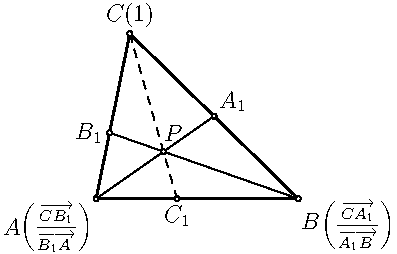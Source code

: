import geometry;
size(7cm);

triangle t = triangleabc(7,5,6);
draw(t, linewidth(bp));



point C1=0.4*t.B;//intersectionpoint(bisector(t.VA), t.CB); 
point B1=0.4*t.C;//intersectionpoint(bisector(t.VB), t.AC);

//point c1=0.6*t.AB;//intersectionpoint(bisector(t.VC), t.AB); 
//draw(segment(a1, t.A));
point i  = intersectionpoint(line(C1, t.C), line(B1,t.B));
point A1 = intersectionpoint(line(t.A, i), t.BC);

draw(segment(A1, t.A));
draw(segment(B1, t.B));
draw(segment(C1, t.C), dashed);


dot("$A_1$", A1,NE, UnFill);
dot("$B_1$", B1, W, UnFill);
dot("$C_1$", C1, S, UnFill);

dot("$P$", i, N*1.5 + E*0.7, UnFill);



defaultmassformat="$%L(%.4g)$";

//mass A = mass(t.A, 1);
//mass B = mass(t.B, "a");
//mass C = mass(t.C, 1);

//dot("$A$", A, SW);
//dot("$B$", B, SE);
//dot("$C$", C, N);
label("$A$", t.A, S*3.5+W*10.5);
label(Label("\(\bigg(\frac{\vphantom{A_{1_1}}
    \overrightarrow{\vphantom{AB'} CB_1}}{\vphantom
	{\overrightarrow{AB^{2'}}}\overrightarrow{\vphantom{AB'}
    B_1A_{\:}}}\bigg)\)",
    fontsize(8)), t.A, SW);

label("$B$", t.B, S*2+E);
label(Label("\(\bigg(\frac{\vphantom{A_{1_1}}
    \overrightarrow{\vphantom{AB'} CA_1}}{\vphantom
	{\overrightarrow{AB^{2'}}}\overrightarrow{\vphantom{AB'}A_1B_{\, \,}}}
    \bigg)\)",
    fontsize(8)), t.B, S*2.5+E*4.5);

dot("$C(1)$", t.C, N);
/*
label("\(A\Big(\frac{\overrightarrow{CB_1}}{\vphantom
	{\overrightarrow{AB'}}\overrightarrow{B_1A_{\:}}}\Big)\)", 
      "\(B\Big(\frac{\overline{CA_1}}{\vphantom
    {\overline{AB'}}\overline{A_1B}}\Big)\)", "$C(1)$", t);
*/
dot(t.A, UnFill);
dot(t.B, UnFill);
dot(t.C, UnFill);





/*

markangle("$\alpha_2$", A1, t.A, t.C, radius=7mm, Arrow, fontsize(9));
markangle("$\alpha_1$", t.B, t.A, A1, radius=6mm, Arrow, fontsize(9));

markangle("$\gamma_1$", t.A, t.C, C1, radius=6mm, Arrow, fontsize(9));
markangle("$\gamma_2$", C1, t.C, t.B, radius=7mm, Arrow, fontsize(9));


markangle("$\beta_1$", t.C, t.B, B1, radius=8mm, Arrow, fontsize(9));
markangle("$\beta_2$", B1, t.B, t.A, radius=9mm, Arrow, fontsize(9));

*/
